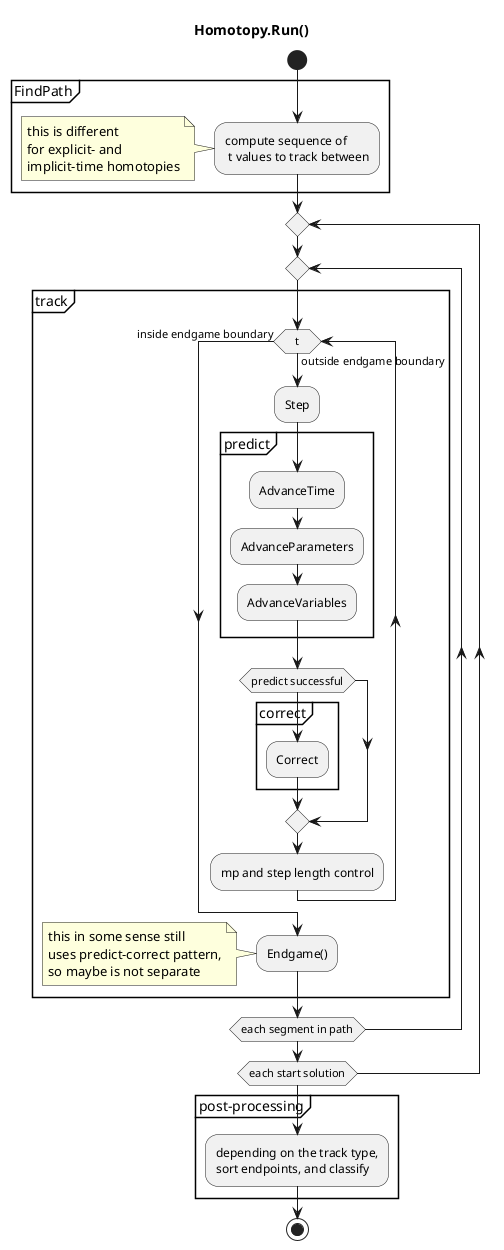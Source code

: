 



@startuml
title Homotopy.Run()


start
partition FindPath {
:compute sequence of\n t values to track between;
note
	this is different
	for explicit- and
	implicit-time homotopies
end note
}
repeat
	repeat
partition track {
while (t) is (outside endgame boundary)
	:Step;
partition predict {
	:AdvanceTime;
	:AdvanceParameters;
	:AdvanceVariables;
}
if (predict successful)
partition correct {
	:Correct;

}
endif
	:mp and step length control;
endwhile (inside endgame boundary)
:Endgame();
note
	this in some sense still
	uses predict-correct pattern,
	so maybe is not separate
end note
}
repeat while (each segment in path)
repeat while (each start solution)

partition post-processing {
:depending on the track type, 
sort endpoints, and classify;
}

stop



@enduml